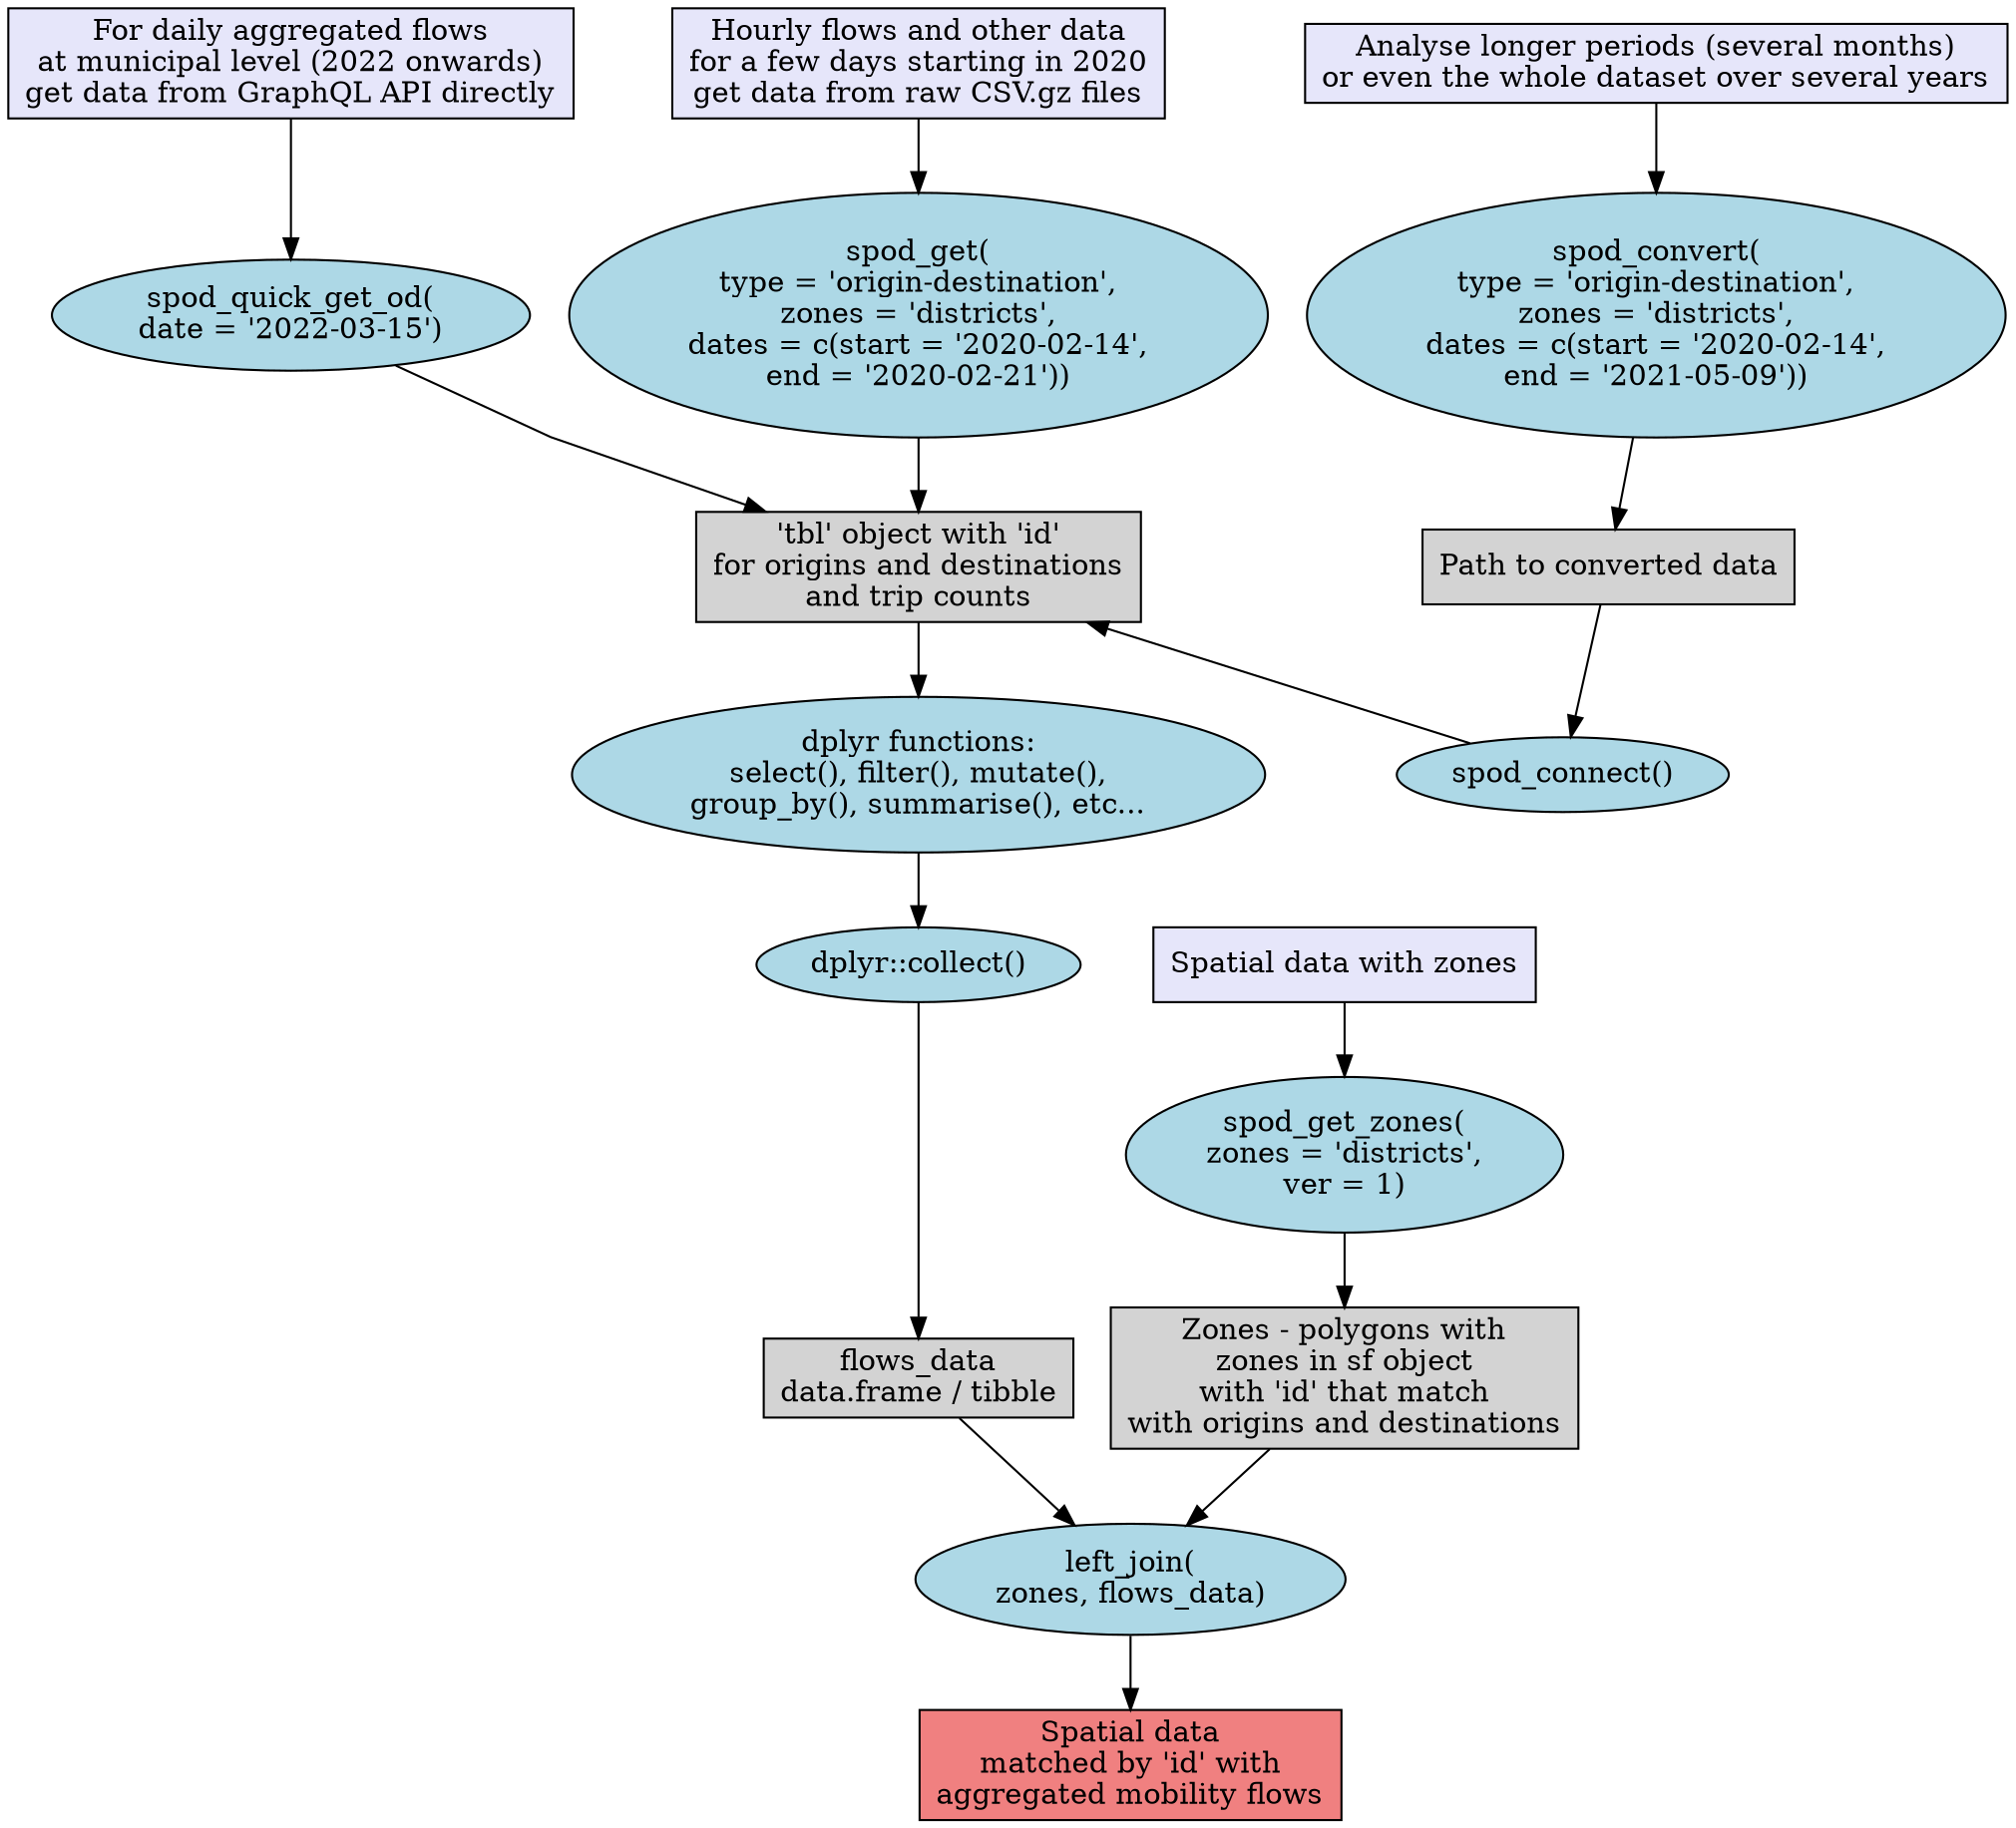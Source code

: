 digraph {
  
  graph [rankdir=TB, splines=polyline]

  # Define hierarchy
  { rank = same; M; A; C }  # Data Sources
  { rank = same; S1; S2; S3 }  # Processing Steps (Functions)
  { rank = same; F; D }  # Intermediate Data
  { rank = same; P }  # dplyr functions step
  { rank = same; G; X }  # Processed Data

  # Data Sources
  M [label = "For daily aggregated flows\nat municipal level (2022 onwards)\nget data from GraphQL API directly", shape=box, style=filled, fillcolor=lavender]
  A [label = "Hourly flows and other data\nfor a few days starting in 2020\nget data from raw CSV.gz files", shape=box, style=filled, fillcolor=lavender]
  C [label = "Analyse longer periods (several months)\nor even the whole dataset over several years", shape=box, style=filled, fillcolor=lavender]

  # Processing Steps (Functions)
  S1 [label = "spod_quick_get_od(\ndate = \'2022-03-15\')", shape=ellipse, style=filled, fillcolor=lightblue]
  S2 [label = "spod_get(\ntype = \'origin-destination\',\nzones = \'districts\',\ndates = c(start = \'2020-02-14\',\nend = \'2020-02-21\'))", shape=ellipse, style=filled, fillcolor=lightblue]
  S3 [label = "spod_convert(\ntype = \'origin-destination\',\nzones = \'districts\',\ndates = c(start = \'2020-02-14\',\nend = \'2021-05-09\'))", shape=ellipse, style=filled, fillcolor=lightblue]
  S4 [label = "spod_connect()", shape=ellipse, style=filled, fillcolor=lightblue]

  # Intermediate Data
  D [label = "Path to converted data", shape=box, style=filled, fillcolor=lightgrey]
  F [label = "\'tbl\' object with \'id\'\nfor origins and destinations\nand trip counts", shape=box, style=filled, fillcolor=lightgrey]

  # New Processing Step for dplyr functions
  P [label = "dplyr functions:\nselect(), filter(), mutate(),\ngroup_by(), summarise(), etc...", shape=ellipse, style=filled, fillcolor=lightblue]

  # Further Processing
  G [label = "dplyr::collect()", shape=ellipse, style=filled, fillcolor=lightblue]
  H [label = "flows_data\ndata.frame / tibble", shape=box, style=filled, fillcolor=lightgrey]
  R [label = "left_join(\nzones, flows_data)", shape=ellipse, style=filled, fillcolor=lightblue]
  XX [label = "Spatial data\nmatched by \'id\' with\naggregated mobility flows", shape=box, style=filled, fillcolor=lightcoral]

  # Spatial Data
  X [label = "Spatial data with zones", shape=box, style=filled, fillcolor=lavender]
  Y [label = "Zones - polygons with\nzones in sf object\nwith \'id\' that match\nwith origins and destinations", shape=box, style=filled, fillcolor=lightgrey]
  S5 [label = "spod_get_zones(\nzones = \'districts\',\nver = 1)", shape=ellipse, style=filled, fillcolor=lightblue]

  # Connections
  M -> S1 -> F
  A -> S2 -> F
  C -> S3 -> D
  D -> S4 -> F

  # New Connection: tbl object -> dplyr functions -> collect()
  F -> P -> G 

  G -> H
  H -> R
  R -> XX

  X -> S5 -> Y
  Y -> R
}
